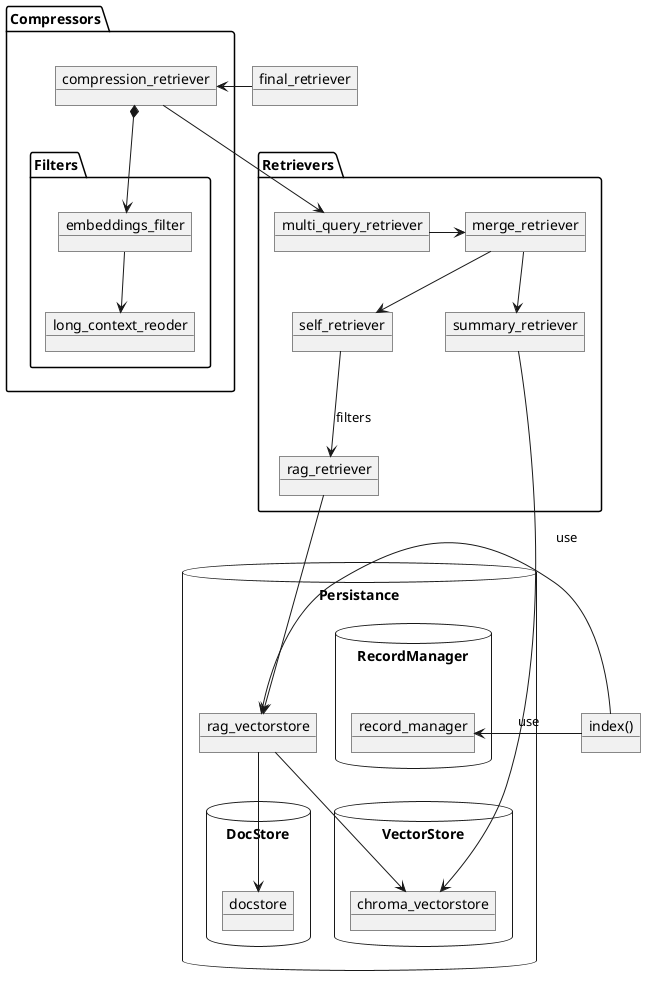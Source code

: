 #%% raw
%%plantuml

@startuml


database "Persistance" {
    object rag_vectorstore
    database "VectorStore"{
        object chroma_vectorstore
    }
    database "DocStore" {
        object docstore
    }

    database "RecordManager" {
        object record_manager
    }
}

package "Retrievers" {
    object rag_retriever
    object multi_query_retriever
    object merge_retriever
    object self_retriever
    object summary_retriever

    summary_retriever --> chroma_vectorstore
    rag_vectorstore --> chroma_vectorstore
    self_retriever --> rag_retriever : "filters"
    rag_retriever --> rag_vectorstore
    rag_vectorstore --> docstore
    merge_retriever --> summary_retriever
    merge_retriever --> self_retriever
    multi_query_retriever -> merge_retriever
}

package "Compressors" {

    object compression_retriever

    package "Filters" {
        object embeddings_filter
        object long_context_reoder
    }
    compression_retriever *--> embeddings_filter
    compression_retriever --> multi_query_retriever
    embeddings_filter --> long_context_reoder
}
object final_retriever
final_retriever -> compression_retriever


object "index()" as index
rag_vectorstore <- index : use
record_manager <- index : use

@enduml
